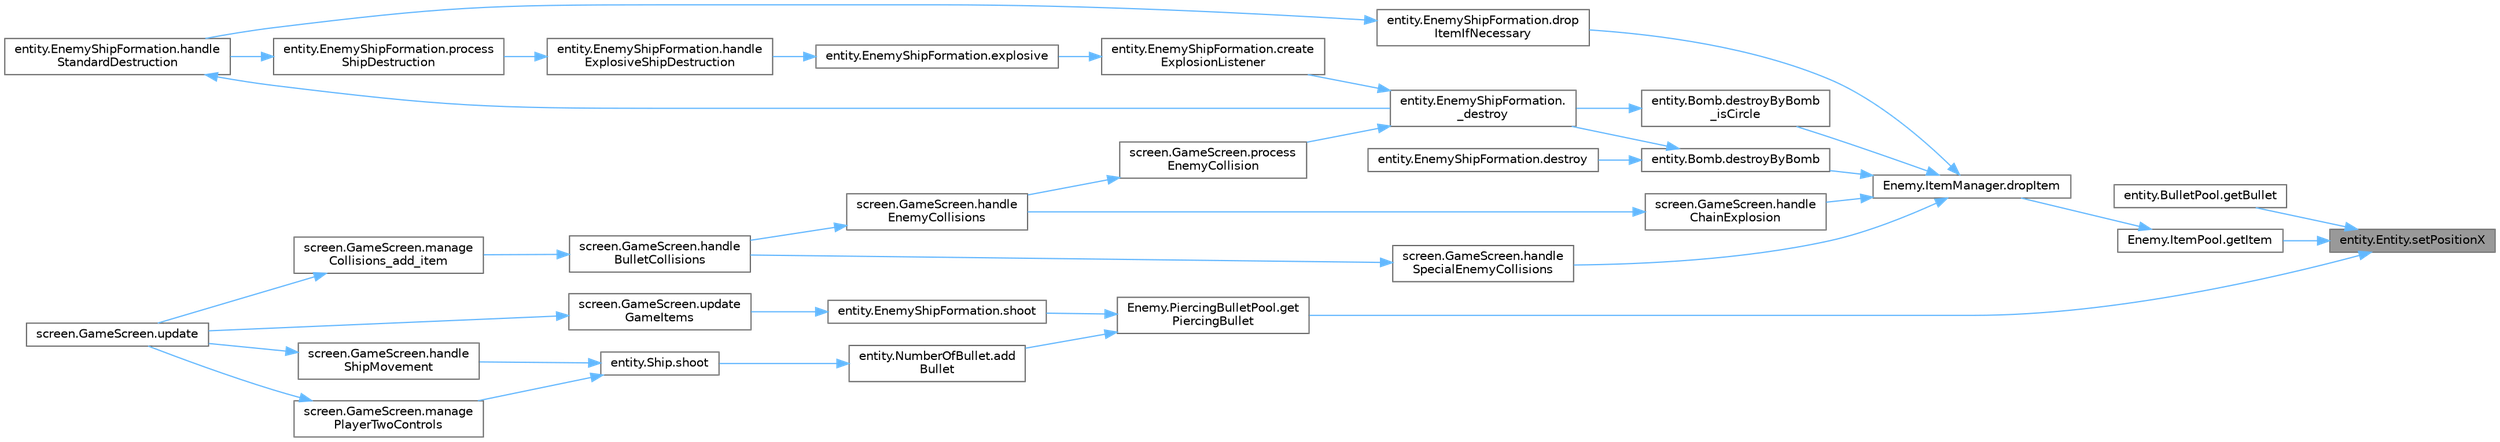 digraph "entity.Entity.setPositionX"
{
 // LATEX_PDF_SIZE
  bgcolor="transparent";
  edge [fontname=Helvetica,fontsize=10,labelfontname=Helvetica,labelfontsize=10];
  node [fontname=Helvetica,fontsize=10,shape=box,height=0.2,width=0.4];
  rankdir="RL";
  Node1 [id="Node000001",label="entity.Entity.setPositionX",height=0.2,width=0.4,color="gray40", fillcolor="grey60", style="filled", fontcolor="black",tooltip="Setter for the X axis position of the entity."];
  Node1 -> Node2 [id="edge1_Node000001_Node000002",dir="back",color="steelblue1",style="solid",tooltip=" "];
  Node2 [id="Node000002",label="entity.BulletPool.getBullet",height=0.2,width=0.4,color="grey40", fillcolor="white", style="filled",URL="$classentity_1_1_bullet_pool.html#a5503ad24763d8822de61393be5607dc9",tooltip="Returns a bullet from the pool if one is available, a new one if there isn't."];
  Node1 -> Node3 [id="edge2_Node000001_Node000003",dir="back",color="steelblue1",style="solid",tooltip=" "];
  Node3 [id="Node000003",label="Enemy.ItemPool.getItem",height=0.2,width=0.4,color="grey40", fillcolor="white", style="filled",URL="$class_enemy_1_1_item_pool.html#a137f799e5f461caed45ef95615d32258",tooltip=" "];
  Node3 -> Node4 [id="edge3_Node000003_Node000004",dir="back",color="steelblue1",style="solid",tooltip=" "];
  Node4 [id="Node000004",label="Enemy.ItemManager.dropItem",height=0.2,width=0.4,color="grey40", fillcolor="white", style="filled",URL="$class_enemy_1_1_item_manager.html#aab357bd87102d8477d909ad527f3563a",tooltip=" "];
  Node4 -> Node5 [id="edge4_Node000004_Node000005",dir="back",color="steelblue1",style="solid",tooltip=" "];
  Node5 [id="Node000005",label="entity.Bomb.destroyByBomb",height=0.2,width=0.4,color="grey40", fillcolor="white", style="filled",URL="$classentity_1_1_bomb.html#af1efba260e80c0e811e99f3326b3ca3e",tooltip=" "];
  Node5 -> Node6 [id="edge5_Node000005_Node000006",dir="back",color="steelblue1",style="solid",tooltip=" "];
  Node6 [id="Node000006",label="entity.EnemyShipFormation.\l_destroy",height=0.2,width=0.4,color="grey40", fillcolor="white", style="filled",URL="$classentity_1_1_enemy_ship_formation.html#aaf51727a5bd3b68f8fb8523d4b7bf3ea",tooltip="When EnemyShip is hit, its HP decrease by 1, and if the HP reaches 0, the ship is destroyed."];
  Node6 -> Node7 [id="edge6_Node000006_Node000007",dir="back",color="steelblue1",style="solid",tooltip=" "];
  Node7 [id="Node000007",label="entity.EnemyShipFormation.create\lExplosionListener",height=0.2,width=0.4,color="grey40", fillcolor="white", style="filled",URL="$classentity_1_1_enemy_ship_formation.html#a3c917e5861e940e183419ec3356fa2d3",tooltip=" "];
  Node7 -> Node8 [id="edge7_Node000007_Node000008",dir="back",color="steelblue1",style="solid",tooltip=" "];
  Node8 [id="Node000008",label="entity.EnemyShipFormation.explosive",height=0.2,width=0.4,color="grey40", fillcolor="white", style="filled",URL="$classentity_1_1_enemy_ship_formation.html#ad8676ce8b832d61f3b7d9c0989cb1e97",tooltip="A function that explosive up, down, left, and right when an explosive EnemyShip dies."];
  Node8 -> Node9 [id="edge8_Node000008_Node000009",dir="back",color="steelblue1",style="solid",tooltip=" "];
  Node9 [id="Node000009",label="entity.EnemyShipFormation.handle\lExplosiveShipDestruction",height=0.2,width=0.4,color="grey40", fillcolor="white", style="filled",URL="$classentity_1_1_enemy_ship_formation.html#a695de08faa9695c26d2f8f2d1d491560",tooltip=" "];
  Node9 -> Node10 [id="edge9_Node000009_Node000010",dir="back",color="steelblue1",style="solid",tooltip=" "];
  Node10 [id="Node000010",label="entity.EnemyShipFormation.process\lShipDestruction",height=0.2,width=0.4,color="grey40", fillcolor="white", style="filled",URL="$classentity_1_1_enemy_ship_formation.html#af852f8b09aeb0532701aad312a341f10",tooltip=" "];
  Node10 -> Node11 [id="edge10_Node000010_Node000011",dir="back",color="steelblue1",style="solid",tooltip=" "];
  Node11 [id="Node000011",label="entity.EnemyShipFormation.handle\lStandardDestruction",height=0.2,width=0.4,color="grey40", fillcolor="white", style="filled",URL="$classentity_1_1_enemy_ship_formation.html#ace75d4809eb81b70b9b4d076937867e5",tooltip=" "];
  Node11 -> Node6 [id="edge11_Node000011_Node000006",dir="back",color="steelblue1",style="solid",tooltip=" "];
  Node6 -> Node12 [id="edge12_Node000006_Node000012",dir="back",color="steelblue1",style="solid",tooltip=" "];
  Node12 [id="Node000012",label="screen.GameScreen.process\lEnemyCollision",height=0.2,width=0.4,color="grey40", fillcolor="white", style="filled",URL="$classscreen_1_1_game_screen.html#a22cbc570dfbcfcb8b266be01b13164ee",tooltip=" "];
  Node12 -> Node13 [id="edge13_Node000012_Node000013",dir="back",color="steelblue1",style="solid",tooltip=" "];
  Node13 [id="Node000013",label="screen.GameScreen.handle\lEnemyCollisions",height=0.2,width=0.4,color="grey40", fillcolor="white", style="filled",URL="$classscreen_1_1_game_screen.html#af124aabf618c13024b2b60137927c2fb",tooltip=" "];
  Node13 -> Node14 [id="edge14_Node000013_Node000014",dir="back",color="steelblue1",style="solid",tooltip=" "];
  Node14 [id="Node000014",label="screen.GameScreen.handle\lBulletCollisions",height=0.2,width=0.4,color="grey40", fillcolor="white", style="filled",URL="$classscreen_1_1_game_screen.html#af6ce22d045fc5614a16a76ce73331295",tooltip=" "];
  Node14 -> Node15 [id="edge15_Node000014_Node000015",dir="back",color="steelblue1",style="solid",tooltip=" "];
  Node15 [id="Node000015",label="screen.GameScreen.manage\lCollisions_add_item",height=0.2,width=0.4,color="grey40", fillcolor="white", style="filled",URL="$classscreen_1_1_game_screen.html#a20e6975baf2786217ea22eabdcc4f3ce",tooltip="Manages collisions between bullets and ships."];
  Node15 -> Node16 [id="edge16_Node000015_Node000016",dir="back",color="steelblue1",style="solid",tooltip=" "];
  Node16 [id="Node000016",label="screen.GameScreen.update",height=0.2,width=0.4,color="grey40", fillcolor="white", style="filled",URL="$classscreen_1_1_game_screen.html#aea54bbc0cb5c6990c159be77532b94e0",tooltip="Updates the elements on screen and checks for events."];
  Node5 -> Node17 [id="edge17_Node000005_Node000017",dir="back",color="steelblue1",style="solid",tooltip=" "];
  Node17 [id="Node000017",label="entity.EnemyShipFormation.destroy",height=0.2,width=0.4,color="grey40", fillcolor="white", style="filled",URL="$classentity_1_1_enemy_ship_formation.html#a6c7e9726d2340a498c24f35490e41df8",tooltip="Destroys a ship."];
  Node4 -> Node18 [id="edge18_Node000004_Node000018",dir="back",color="steelblue1",style="solid",tooltip=" "];
  Node18 [id="Node000018",label="entity.Bomb.destroyByBomb\l_isCircle",height=0.2,width=0.4,color="grey40", fillcolor="white", style="filled",URL="$classentity_1_1_bomb.html#a145812b545b1662e338831889f667d22",tooltip=" "];
  Node18 -> Node6 [id="edge19_Node000018_Node000006",dir="back",color="steelblue1",style="solid",tooltip=" "];
  Node4 -> Node19 [id="edge20_Node000004_Node000019",dir="back",color="steelblue1",style="solid",tooltip=" "];
  Node19 [id="Node000019",label="entity.EnemyShipFormation.drop\lItemIfNecessary",height=0.2,width=0.4,color="grey40", fillcolor="white", style="filled",URL="$classentity_1_1_enemy_ship_formation.html#ade44f4120593e0451f891cad53816d87",tooltip=" "];
  Node19 -> Node11 [id="edge21_Node000019_Node000011",dir="back",color="steelblue1",style="solid",tooltip=" "];
  Node4 -> Node20 [id="edge22_Node000004_Node000020",dir="back",color="steelblue1",style="solid",tooltip=" "];
  Node20 [id="Node000020",label="screen.GameScreen.handle\lChainExplosion",height=0.2,width=0.4,color="grey40", fillcolor="white", style="filled",URL="$classscreen_1_1_game_screen.html#a7b8cf9cb8e0e48dc448b5c638c9bedf3",tooltip=" "];
  Node20 -> Node13 [id="edge23_Node000020_Node000013",dir="back",color="steelblue1",style="solid",tooltip=" "];
  Node4 -> Node21 [id="edge24_Node000004_Node000021",dir="back",color="steelblue1",style="solid",tooltip=" "];
  Node21 [id="Node000021",label="screen.GameScreen.handle\lSpecialEnemyCollisions",height=0.2,width=0.4,color="grey40", fillcolor="white", style="filled",URL="$classscreen_1_1_game_screen.html#a86f8c8c2cd6408de33420665e3dedb85",tooltip=" "];
  Node21 -> Node14 [id="edge25_Node000021_Node000014",dir="back",color="steelblue1",style="solid",tooltip=" "];
  Node1 -> Node22 [id="edge26_Node000001_Node000022",dir="back",color="steelblue1",style="solid",tooltip=" "];
  Node22 [id="Node000022",label="Enemy.PiercingBulletPool.get\lPiercingBullet",height=0.2,width=0.4,color="grey40", fillcolor="white", style="filled",URL="$class_enemy_1_1_piercing_bullet_pool.html#a4a52999ff5a663a5f5ff989fee638d18",tooltip="Retrieves a piercing bullet from the pool if one is available, or creates a new one if the pool is em..."];
  Node22 -> Node23 [id="edge27_Node000022_Node000023",dir="back",color="steelblue1",style="solid",tooltip=" "];
  Node23 [id="Node000023",label="entity.NumberOfBullet.add\lBullet",height=0.2,width=0.4,color="grey40", fillcolor="white", style="filled",URL="$classentity_1_1_number_of_bullet.html#aba29a7ecbe4f827f784e47bb4670b8ad",tooltip=" "];
  Node23 -> Node24 [id="edge28_Node000023_Node000024",dir="back",color="steelblue1",style="solid",tooltip=" "];
  Node24 [id="Node000024",label="entity.Ship.shoot",height=0.2,width=0.4,color="grey40", fillcolor="white", style="filled",URL="$classentity_1_1_ship.html#a9f468e29f8e09081fcb45234b5d97f5a",tooltip="Shoots a bullet upwards."];
  Node24 -> Node25 [id="edge29_Node000024_Node000025",dir="back",color="steelblue1",style="solid",tooltip=" "];
  Node25 [id="Node000025",label="screen.GameScreen.handle\lShipMovement",height=0.2,width=0.4,color="grey40", fillcolor="white", style="filled",URL="$classscreen_1_1_game_screen.html#afe65922c8de47fc748e1555c84a991c2",tooltip=" "];
  Node25 -> Node16 [id="edge30_Node000025_Node000016",dir="back",color="steelblue1",style="solid",tooltip=" "];
  Node24 -> Node26 [id="edge31_Node000024_Node000026",dir="back",color="steelblue1",style="solid",tooltip=" "];
  Node26 [id="Node000026",label="screen.GameScreen.manage\lPlayerTwoControls",height=0.2,width=0.4,color="grey40", fillcolor="white", style="filled",URL="$classscreen_1_1_game_screen.html#a76eb9b586bb07db6674cd2e311f05331",tooltip=" "];
  Node26 -> Node16 [id="edge32_Node000026_Node000016",dir="back",color="steelblue1",style="solid",tooltip=" "];
  Node22 -> Node27 [id="edge33_Node000022_Node000027",dir="back",color="steelblue1",style="solid",tooltip=" "];
  Node27 [id="Node000027",label="entity.EnemyShipFormation.shoot",height=0.2,width=0.4,color="grey40", fillcolor="white", style="filled",URL="$classentity_1_1_enemy_ship_formation.html#ab14e0e86abd1a4cb54b03c24ded35547",tooltip="Shoots a bullet downwards."];
  Node27 -> Node28 [id="edge34_Node000027_Node000028",dir="back",color="steelblue1",style="solid",tooltip=" "];
  Node28 [id="Node000028",label="screen.GameScreen.update\lGameItems",height=0.2,width=0.4,color="grey40", fillcolor="white", style="filled",URL="$classscreen_1_1_game_screen.html#a170f7dceead615d1b65eadbd70693ea2",tooltip=" "];
  Node28 -> Node16 [id="edge35_Node000028_Node000016",dir="back",color="steelblue1",style="solid",tooltip=" "];
}
